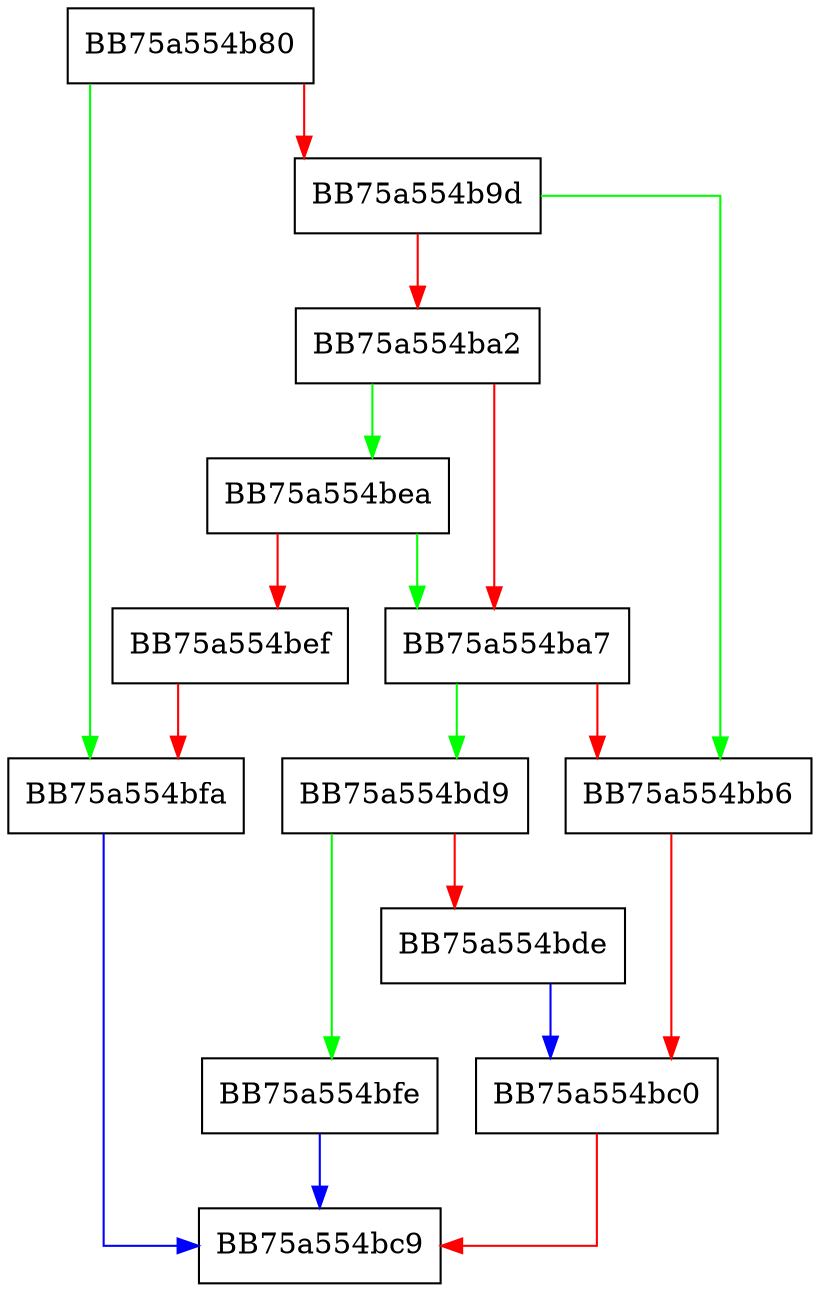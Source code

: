 digraph memcpy_s {
  node [shape="box"];
  graph [splines=ortho];
  BB75a554b80 -> BB75a554bfa [color="green"];
  BB75a554b80 -> BB75a554b9d [color="red"];
  BB75a554b9d -> BB75a554bb6 [color="green"];
  BB75a554b9d -> BB75a554ba2 [color="red"];
  BB75a554ba2 -> BB75a554bea [color="green"];
  BB75a554ba2 -> BB75a554ba7 [color="red"];
  BB75a554ba7 -> BB75a554bd9 [color="green"];
  BB75a554ba7 -> BB75a554bb6 [color="red"];
  BB75a554bb6 -> BB75a554bc0 [color="red"];
  BB75a554bc0 -> BB75a554bc9 [color="red"];
  BB75a554bd9 -> BB75a554bfe [color="green"];
  BB75a554bd9 -> BB75a554bde [color="red"];
  BB75a554bde -> BB75a554bc0 [color="blue"];
  BB75a554bea -> BB75a554ba7 [color="green"];
  BB75a554bea -> BB75a554bef [color="red"];
  BB75a554bef -> BB75a554bfa [color="red"];
  BB75a554bfa -> BB75a554bc9 [color="blue"];
  BB75a554bfe -> BB75a554bc9 [color="blue"];
}